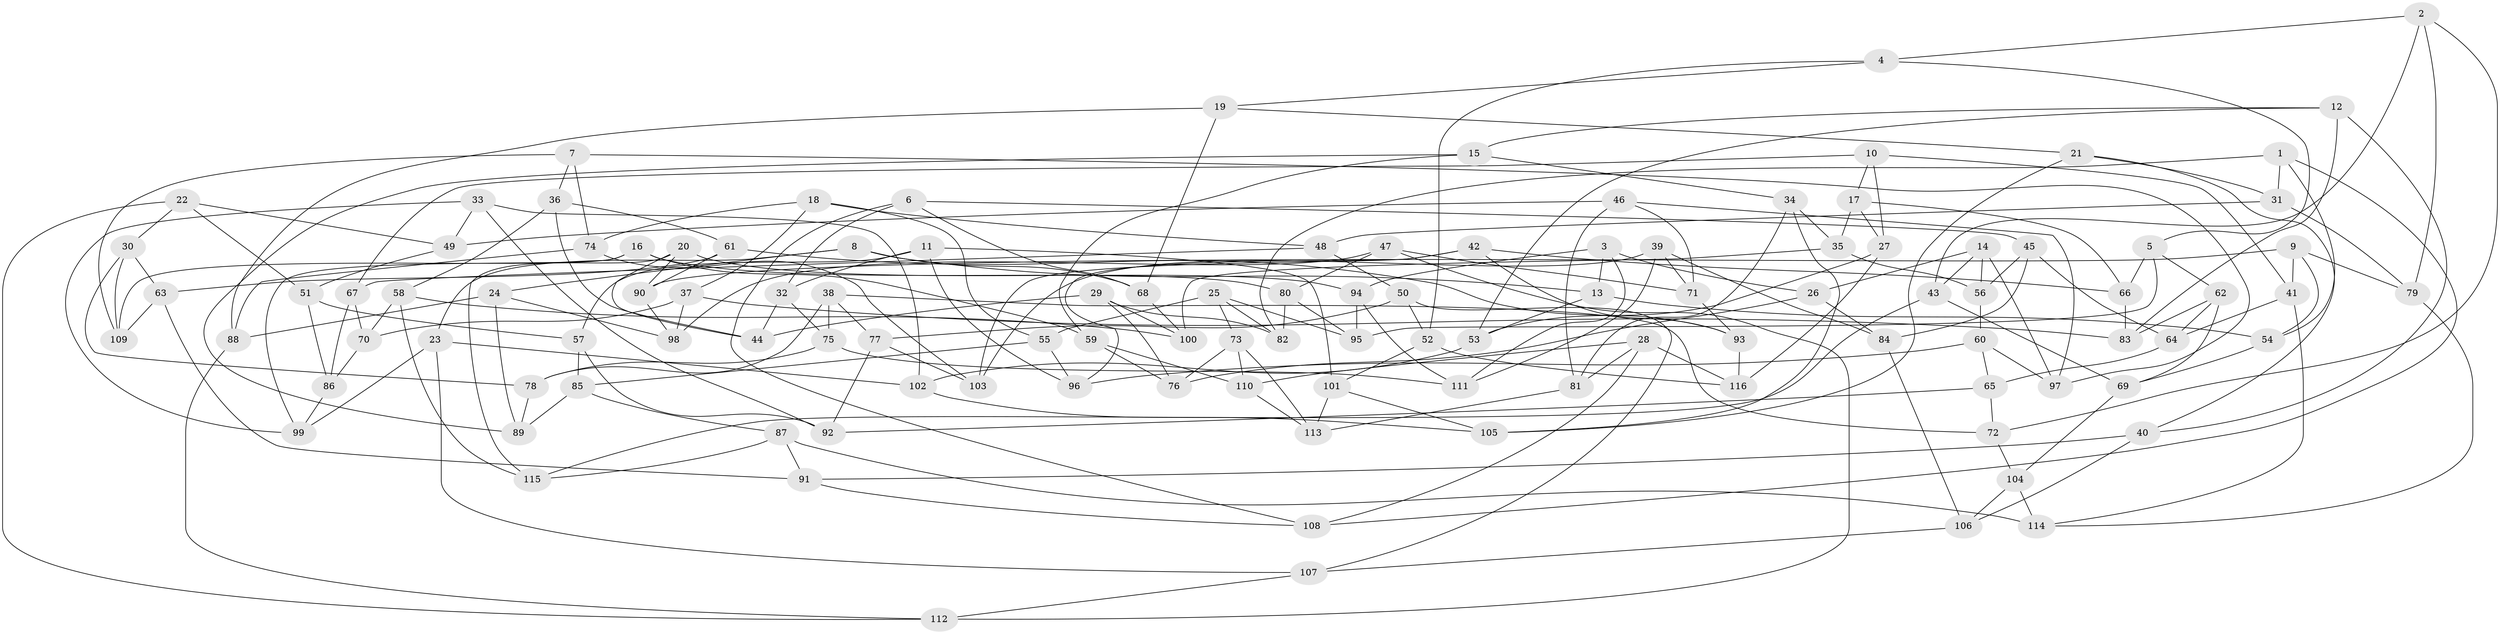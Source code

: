 // coarse degree distribution, {9: 0.17142857142857143, 10: 0.17142857142857143, 6: 0.3142857142857143, 7: 0.05714285714285714, 5: 0.11428571428571428, 11: 0.02857142857142857, 8: 0.02857142857142857, 4: 0.08571428571428572, 3: 0.02857142857142857}
// Generated by graph-tools (version 1.1) at 2025/54/03/04/25 22:54:05]
// undirected, 116 vertices, 232 edges
graph export_dot {
  node [color=gray90,style=filled];
  1;
  2;
  3;
  4;
  5;
  6;
  7;
  8;
  9;
  10;
  11;
  12;
  13;
  14;
  15;
  16;
  17;
  18;
  19;
  20;
  21;
  22;
  23;
  24;
  25;
  26;
  27;
  28;
  29;
  30;
  31;
  32;
  33;
  34;
  35;
  36;
  37;
  38;
  39;
  40;
  41;
  42;
  43;
  44;
  45;
  46;
  47;
  48;
  49;
  50;
  51;
  52;
  53;
  54;
  55;
  56;
  57;
  58;
  59;
  60;
  61;
  62;
  63;
  64;
  65;
  66;
  67;
  68;
  69;
  70;
  71;
  72;
  73;
  74;
  75;
  76;
  77;
  78;
  79;
  80;
  81;
  82;
  83;
  84;
  85;
  86;
  87;
  88;
  89;
  90;
  91;
  92;
  93;
  94;
  95;
  96;
  97;
  98;
  99;
  100;
  101;
  102;
  103;
  104;
  105;
  106;
  107;
  108;
  109;
  110;
  111;
  112;
  113;
  114;
  115;
  116;
  1 -- 108;
  1 -- 82;
  1 -- 31;
  1 -- 54;
  2 -- 79;
  2 -- 43;
  2 -- 4;
  2 -- 72;
  3 -- 111;
  3 -- 26;
  3 -- 13;
  3 -- 94;
  4 -- 5;
  4 -- 19;
  4 -- 52;
  5 -- 95;
  5 -- 66;
  5 -- 62;
  6 -- 45;
  6 -- 32;
  6 -- 108;
  6 -- 68;
  7 -- 97;
  7 -- 74;
  7 -- 109;
  7 -- 36;
  8 -- 68;
  8 -- 23;
  8 -- 13;
  8 -- 24;
  9 -- 79;
  9 -- 54;
  9 -- 41;
  9 -- 90;
  10 -- 41;
  10 -- 17;
  10 -- 27;
  10 -- 67;
  11 -- 101;
  11 -- 32;
  11 -- 57;
  11 -- 96;
  12 -- 40;
  12 -- 53;
  12 -- 83;
  12 -- 15;
  13 -- 54;
  13 -- 53;
  14 -- 97;
  14 -- 56;
  14 -- 43;
  14 -- 26;
  15 -- 59;
  15 -- 89;
  15 -- 34;
  16 -- 80;
  16 -- 99;
  16 -- 59;
  16 -- 109;
  17 -- 66;
  17 -- 27;
  17 -- 35;
  18 -- 37;
  18 -- 48;
  18 -- 55;
  18 -- 74;
  19 -- 68;
  19 -- 21;
  19 -- 88;
  20 -- 94;
  20 -- 44;
  20 -- 115;
  20 -- 90;
  21 -- 105;
  21 -- 31;
  21 -- 40;
  22 -- 51;
  22 -- 49;
  22 -- 112;
  22 -- 30;
  23 -- 107;
  23 -- 99;
  23 -- 102;
  24 -- 89;
  24 -- 88;
  24 -- 98;
  25 -- 95;
  25 -- 82;
  25 -- 73;
  25 -- 55;
  26 -- 76;
  26 -- 84;
  27 -- 116;
  27 -- 53;
  28 -- 116;
  28 -- 110;
  28 -- 81;
  28 -- 108;
  29 -- 100;
  29 -- 44;
  29 -- 76;
  29 -- 82;
  30 -- 109;
  30 -- 63;
  30 -- 78;
  31 -- 79;
  31 -- 48;
  32 -- 75;
  32 -- 44;
  33 -- 49;
  33 -- 92;
  33 -- 102;
  33 -- 99;
  34 -- 105;
  34 -- 35;
  34 -- 81;
  35 -- 100;
  35 -- 56;
  36 -- 58;
  36 -- 44;
  36 -- 61;
  37 -- 98;
  37 -- 70;
  37 -- 83;
  38 -- 77;
  38 -- 75;
  38 -- 78;
  38 -- 72;
  39 -- 111;
  39 -- 103;
  39 -- 71;
  39 -- 84;
  40 -- 91;
  40 -- 106;
  41 -- 64;
  41 -- 114;
  42 -- 66;
  42 -- 96;
  42 -- 93;
  42 -- 103;
  43 -- 115;
  43 -- 69;
  45 -- 56;
  45 -- 64;
  45 -- 84;
  46 -- 81;
  46 -- 49;
  46 -- 97;
  46 -- 71;
  47 -- 98;
  47 -- 71;
  47 -- 112;
  47 -- 80;
  48 -- 67;
  48 -- 50;
  49 -- 51;
  50 -- 52;
  50 -- 107;
  50 -- 77;
  51 -- 86;
  51 -- 57;
  52 -- 101;
  52 -- 116;
  53 -- 102;
  54 -- 69;
  55 -- 96;
  55 -- 85;
  56 -- 60;
  57 -- 92;
  57 -- 85;
  58 -- 100;
  58 -- 115;
  58 -- 70;
  59 -- 110;
  59 -- 76;
  60 -- 96;
  60 -- 97;
  60 -- 65;
  61 -- 90;
  61 -- 63;
  61 -- 93;
  62 -- 83;
  62 -- 69;
  62 -- 64;
  63 -- 109;
  63 -- 91;
  64 -- 65;
  65 -- 72;
  65 -- 92;
  66 -- 83;
  67 -- 86;
  67 -- 70;
  68 -- 100;
  69 -- 104;
  70 -- 86;
  71 -- 93;
  72 -- 104;
  73 -- 113;
  73 -- 76;
  73 -- 110;
  74 -- 88;
  74 -- 103;
  75 -- 78;
  75 -- 111;
  77 -- 103;
  77 -- 92;
  78 -- 89;
  79 -- 114;
  80 -- 95;
  80 -- 82;
  81 -- 113;
  84 -- 106;
  85 -- 89;
  85 -- 87;
  86 -- 99;
  87 -- 114;
  87 -- 115;
  87 -- 91;
  88 -- 112;
  90 -- 98;
  91 -- 108;
  93 -- 116;
  94 -- 111;
  94 -- 95;
  101 -- 105;
  101 -- 113;
  102 -- 105;
  104 -- 114;
  104 -- 106;
  106 -- 107;
  107 -- 112;
  110 -- 113;
}
